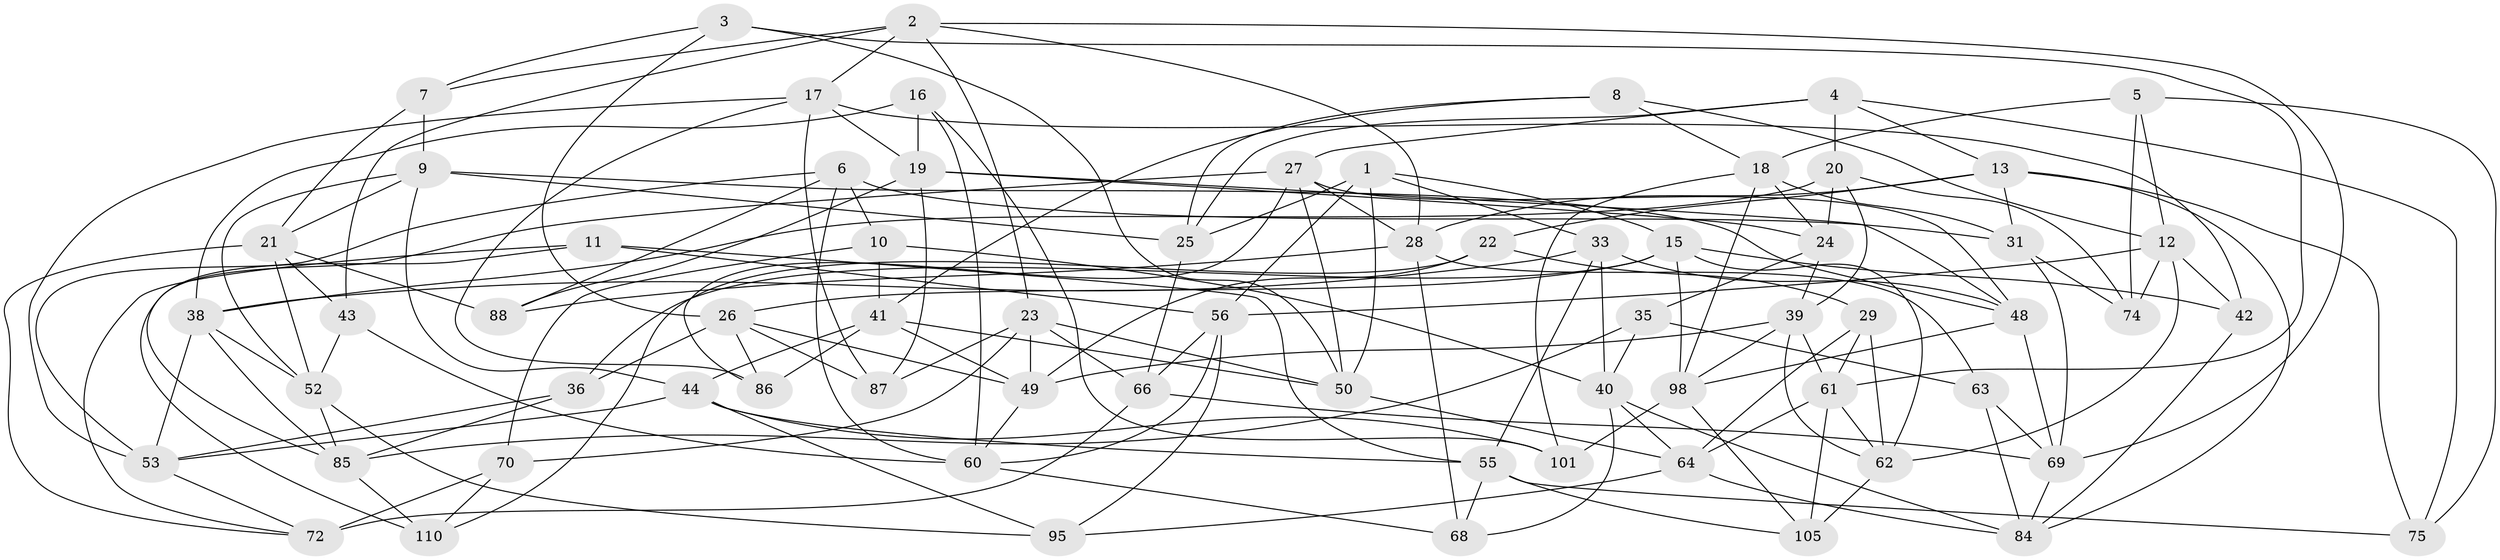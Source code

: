 // original degree distribution, {4: 1.0}
// Generated by graph-tools (version 1.1) at 2025/42/03/06/25 10:42:23]
// undirected, 68 vertices, 174 edges
graph export_dot {
graph [start="1"]
  node [color=gray90,style=filled];
  1 [super="+104"];
  2 [super="+14"];
  3;
  4 [super="+51"];
  5;
  6 [super="+34"];
  7;
  8;
  9 [super="+67"];
  10;
  11;
  12 [super="+59"];
  13 [super="+83"];
  15 [super="+96"];
  16;
  17 [super="+32"];
  18 [super="+37"];
  19 [super="+46"];
  20 [super="+89"];
  21 [super="+30"];
  22;
  23 [super="+77"];
  24 [super="+103"];
  25 [super="+78"];
  26 [super="+47"];
  27 [super="+79"];
  28 [super="+58"];
  29;
  31 [super="+65"];
  33 [super="+57"];
  35;
  36;
  38 [super="+71"];
  39 [super="+107"];
  40 [super="+109"];
  41 [super="+45"];
  42;
  43;
  44 [super="+76"];
  48 [super="+108"];
  49 [super="+106"];
  50 [super="+102"];
  52 [super="+54"];
  53 [super="+97"];
  55 [super="+80"];
  56 [super="+82"];
  60 [super="+100"];
  61 [super="+94"];
  62 [super="+81"];
  63;
  64 [super="+99"];
  66 [super="+73"];
  68;
  69 [super="+92"];
  70;
  72 [super="+91"];
  74;
  75;
  84 [super="+93"];
  85 [super="+90"];
  86;
  87;
  88;
  95;
  98 [super="+111"];
  101;
  105;
  110;
  1 -- 50;
  1 -- 33 [weight=2];
  1 -- 56;
  1 -- 25;
  1 -- 15;
  2 -- 7;
  2 -- 43;
  2 -- 69;
  2 -- 17;
  2 -- 28;
  2 -- 23;
  3 -- 26;
  3 -- 7;
  3 -- 61;
  3 -- 50;
  4 -- 75;
  4 -- 27;
  4 -- 25 [weight=2];
  4 -- 20;
  4 -- 13;
  5 -- 74;
  5 -- 75;
  5 -- 18;
  5 -- 12;
  6 -- 53;
  6 -- 88;
  6 -- 10;
  6 -- 31 [weight=2];
  6 -- 60;
  7 -- 9;
  7 -- 21;
  8 -- 41;
  8 -- 12;
  8 -- 25;
  8 -- 18;
  9 -- 21;
  9 -- 52;
  9 -- 25;
  9 -- 44;
  9 -- 48;
  10 -- 70;
  10 -- 41;
  10 -- 40;
  11 -- 110;
  11 -- 56;
  11 -- 55;
  11 -- 72;
  12 -- 74;
  12 -- 42;
  12 -- 56;
  12 -- 62;
  13 -- 22;
  13 -- 31;
  13 -- 28;
  13 -- 75;
  13 -- 84;
  15 -- 42;
  15 -- 36;
  15 -- 98;
  15 -- 26;
  15 -- 62;
  16 -- 19;
  16 -- 38;
  16 -- 60;
  16 -- 101;
  17 -- 86;
  17 -- 53;
  17 -- 42;
  17 -- 19;
  17 -- 87;
  18 -- 101;
  18 -- 24;
  18 -- 31;
  18 -- 98;
  19 -- 87;
  19 -- 24;
  19 -- 88;
  19 -- 48;
  20 -- 74;
  20 -- 39;
  20 -- 24 [weight=2];
  20 -- 38;
  21 -- 43;
  21 -- 88;
  21 -- 72;
  21 -- 52;
  22 -- 49;
  22 -- 110;
  22 -- 29;
  23 -- 70;
  23 -- 66;
  23 -- 87;
  23 -- 50;
  23 -- 49;
  24 -- 35;
  24 -- 39;
  25 -- 66;
  26 -- 87;
  26 -- 86;
  26 -- 49;
  26 -- 36;
  27 -- 48;
  27 -- 50;
  27 -- 28;
  27 -- 86;
  27 -- 85;
  28 -- 63;
  28 -- 88;
  28 -- 68;
  29 -- 62;
  29 -- 61;
  29 -- 64;
  31 -- 74;
  31 -- 69;
  33 -- 40;
  33 -- 55;
  33 -- 38;
  33 -- 48;
  35 -- 85;
  35 -- 63;
  35 -- 40;
  36 -- 53;
  36 -- 85;
  38 -- 52;
  38 -- 85;
  38 -- 53;
  39 -- 62;
  39 -- 49;
  39 -- 61;
  39 -- 98;
  40 -- 64;
  40 -- 68;
  40 -- 84;
  41 -- 44;
  41 -- 86;
  41 -- 50;
  41 -- 49;
  42 -- 84;
  43 -- 52;
  43 -- 60;
  44 -- 95;
  44 -- 55;
  44 -- 101;
  44 -- 53;
  48 -- 69;
  48 -- 98;
  49 -- 60;
  50 -- 64;
  52 -- 95;
  52 -- 85;
  53 -- 72;
  55 -- 68;
  55 -- 105;
  55 -- 75;
  56 -- 95;
  56 -- 66;
  56 -- 60;
  60 -- 68;
  61 -- 64;
  61 -- 105;
  61 -- 62;
  62 -- 105;
  63 -- 84;
  63 -- 69;
  64 -- 95;
  64 -- 84;
  66 -- 72 [weight=2];
  66 -- 69;
  69 -- 84;
  70 -- 110;
  70 -- 72;
  85 -- 110;
  98 -- 101;
  98 -- 105;
}
